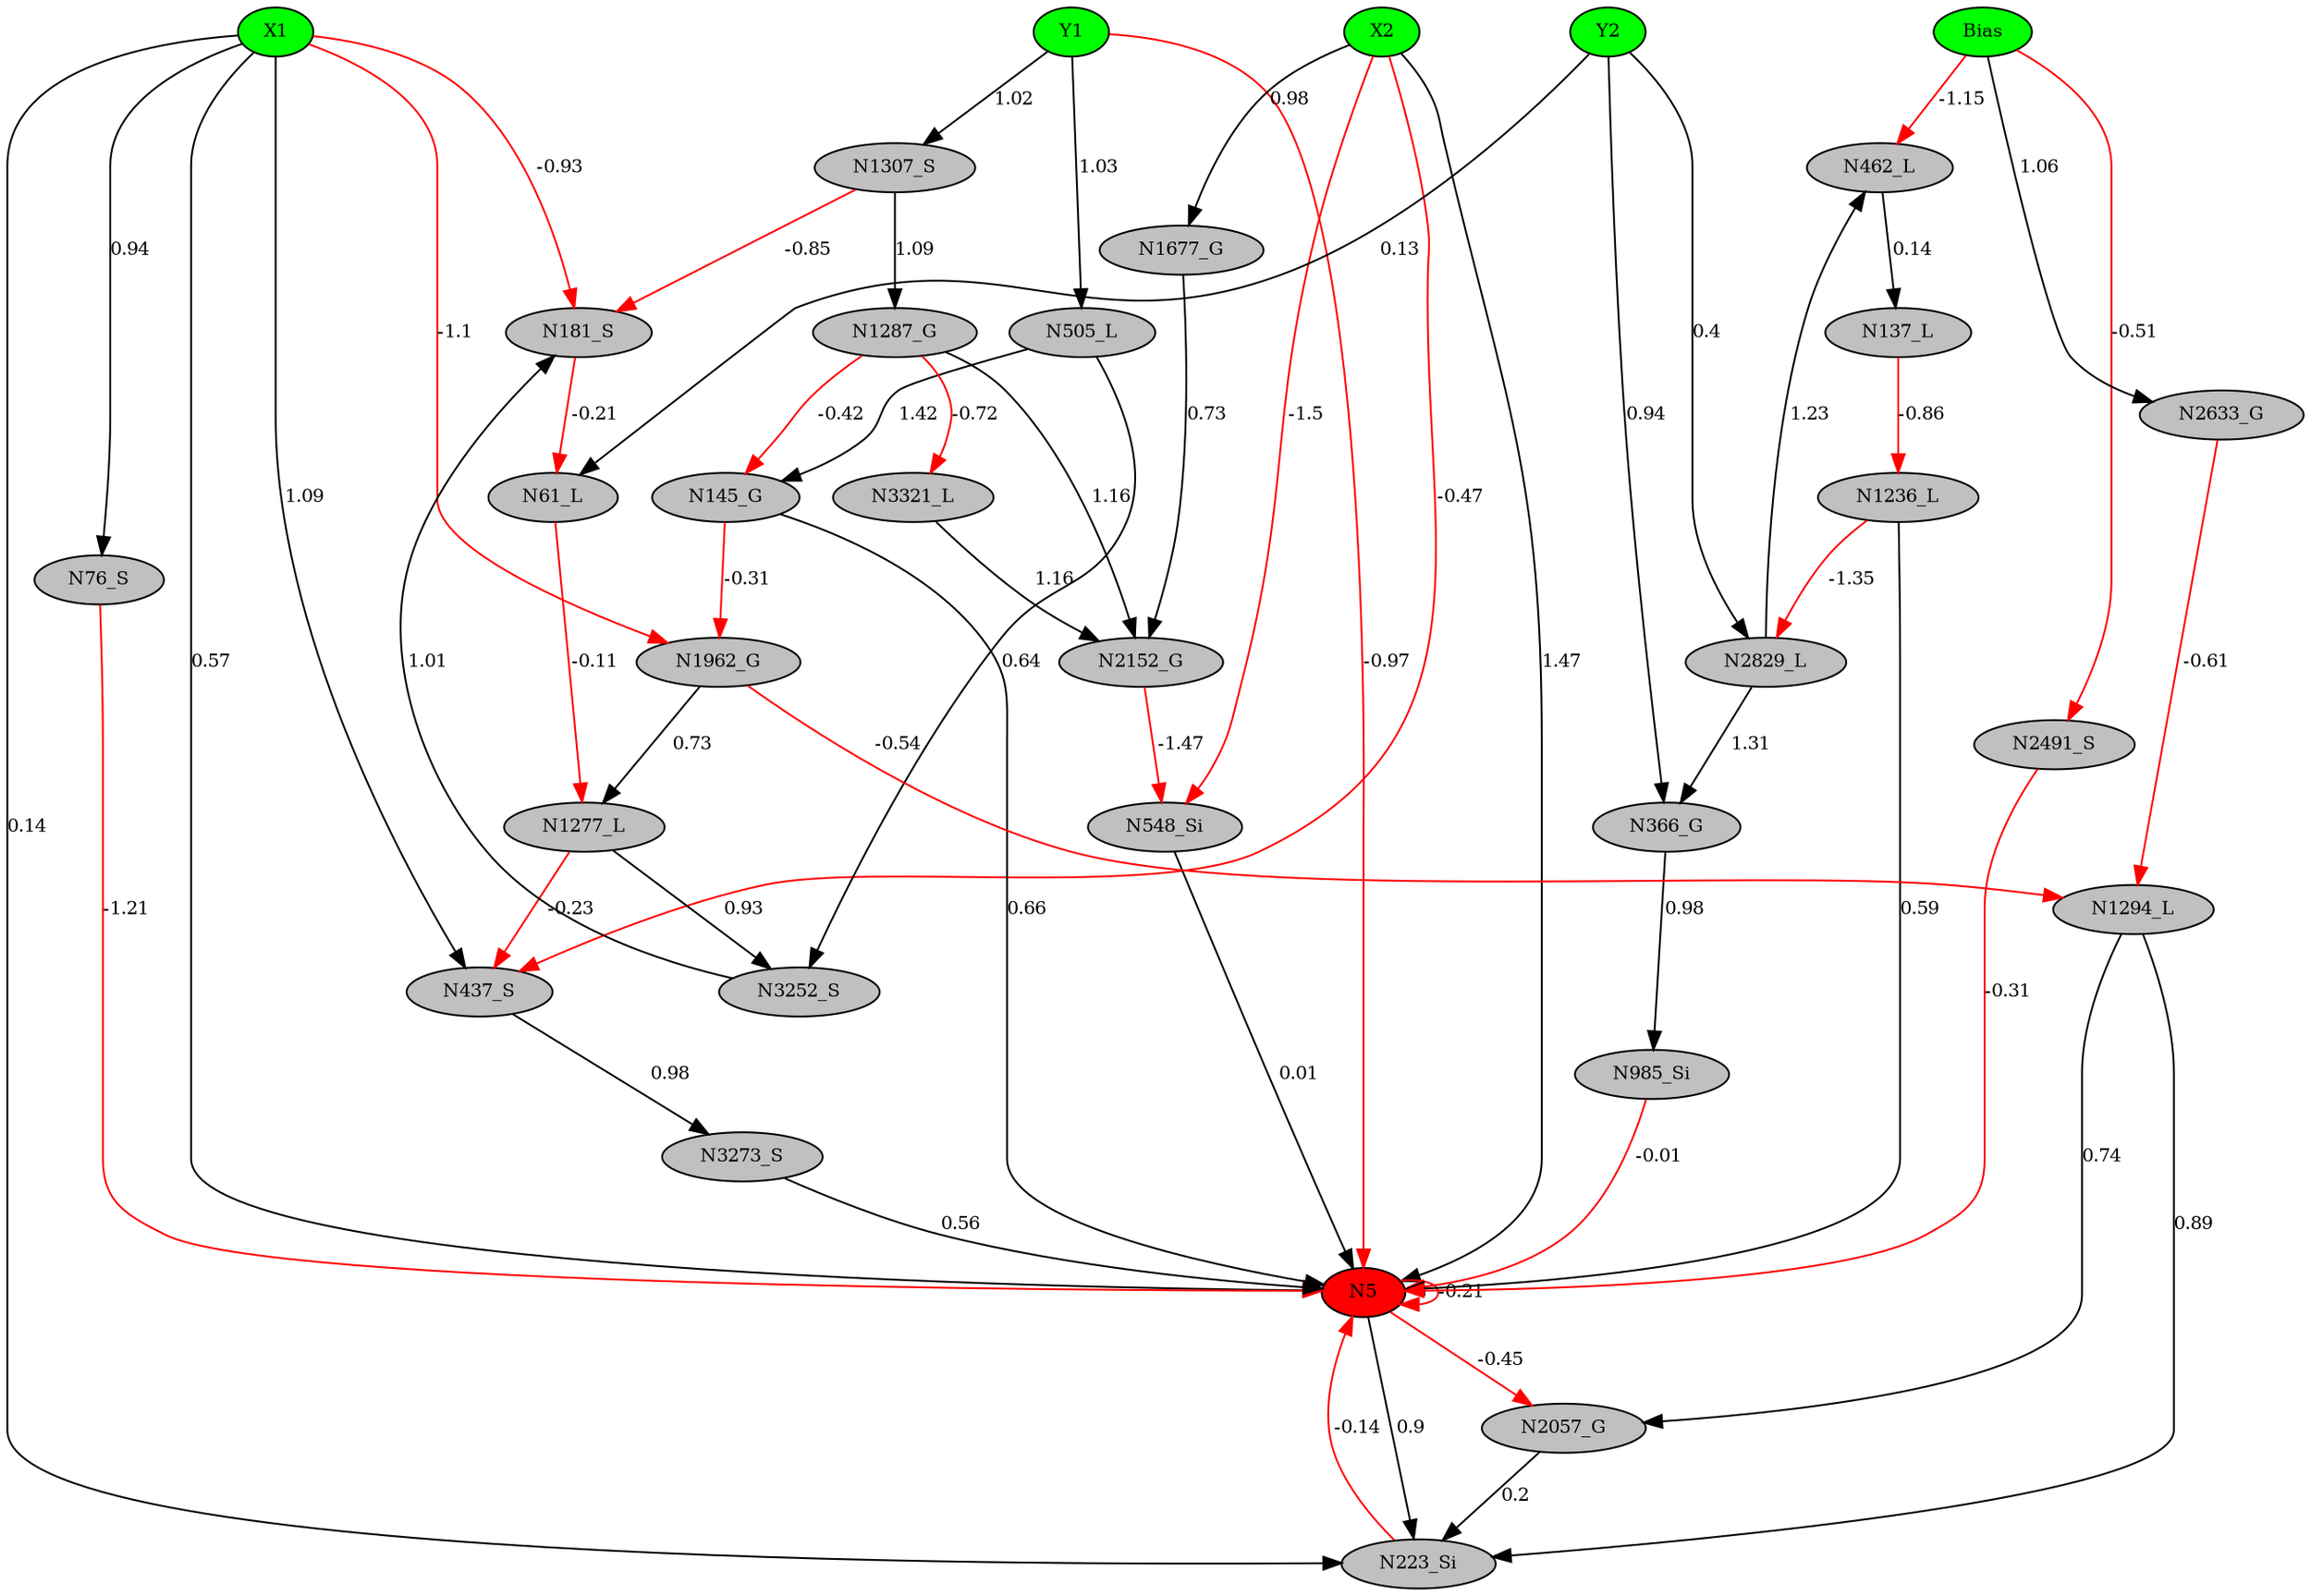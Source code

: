 digraph g { 
N0 [shape=ellipse, label=Bias,fontsize=10,height=0.1,width=0.1,style=filled,fillcolor=green]
N1[shape=ellipse label=X1,fontsize=10,height=0.1,width=0.1,style=filled,fillcolor=green]
N2[shape=ellipse label=Y1,fontsize=10,height=0.1,width=0.1,style=filled,fillcolor=green]
N3[shape=ellipse label=X2,fontsize=10,height=0.1,width=0.1,style=filled,fillcolor=green]
N4[shape=ellipse label=Y2,fontsize=10,height=0.1,width=0.1,style=filled,fillcolor=green]
N5[shape=ellipse,fontsize = 10, height = 0.1, width = 0.1, style = filled, fillcolor = red]
N61[shape=ellipse, label=N61_L,fontsize=10,height=0.1,width=0.1,style=filled,fillcolor=gray]
N76[shape=ellipse, label=N76_S,fontsize=10,height=0.1,width=0.1,style=filled,fillcolor=gray]
N137[shape=ellipse, label=N137_L,fontsize=10,height=0.1,width=0.1,style=filled,fillcolor=gray]
N145[shape=ellipse, label=N145_G,fontsize=10,height=0.1,width=0.1,style=filled,fillcolor=gray]
N181[shape=ellipse, label=N181_S,fontsize=10,height=0.1,width=0.1,style=filled,fillcolor=gray]
N223[shape=ellipse, label=N223_Si,fontsize=10,height=0.1,width=0.1,style=filled,fillcolor=gray]
N366[shape=ellipse, label=N366_G,fontsize=10,height=0.1,width=0.1,style=filled,fillcolor=gray]
N437[shape=ellipse, label=N437_S,fontsize=10,height=0.1,width=0.1,style=filled,fillcolor=gray]
N462[shape=ellipse, label=N462_L,fontsize=10,height=0.1,width=0.1,style=filled,fillcolor=gray]
N505[shape=ellipse, label=N505_L,fontsize=10,height=0.1,width=0.1,style=filled,fillcolor=gray]
N548[shape=ellipse, label=N548_Si,fontsize=10,height=0.1,width=0.1,style=filled,fillcolor=gray]
N985[shape=ellipse, label=N985_Si,fontsize=10,height=0.1,width=0.1,style=filled,fillcolor=gray]
N1236[shape=ellipse, label=N1236_L,fontsize=10,height=0.1,width=0.1,style=filled,fillcolor=gray]
N1277[shape=ellipse, label=N1277_L,fontsize=10,height=0.1,width=0.1,style=filled,fillcolor=gray]
N1287[shape=ellipse, label=N1287_G,fontsize=10,height=0.1,width=0.1,style=filled,fillcolor=gray]
N1294[shape=ellipse, label=N1294_L,fontsize=10,height=0.1,width=0.1,style=filled,fillcolor=gray]
N1307[shape=ellipse, label=N1307_S,fontsize=10,height=0.1,width=0.1,style=filled,fillcolor=gray]
N1677[shape=ellipse, label=N1677_G,fontsize=10,height=0.1,width=0.1,style=filled,fillcolor=gray]
N1962[shape=ellipse, label=N1962_G,fontsize=10,height=0.1,width=0.1,style=filled,fillcolor=gray]
N2057[shape=ellipse, label=N2057_G,fontsize=10,height=0.1,width=0.1,style=filled,fillcolor=gray]
N2152[shape=ellipse, label=N2152_G,fontsize=10,height=0.1,width=0.1,style=filled,fillcolor=gray]
N2491[shape=ellipse, label=N2491_S,fontsize=10,height=0.1,width=0.1,style=filled,fillcolor=gray]
N2633[shape=ellipse, label=N2633_G,fontsize=10,height=0.1,width=0.1,style=filled,fillcolor=gray]
N2829[shape=ellipse, label=N2829_L,fontsize=10,height=0.1,width=0.1,style=filled,fillcolor=gray]
N3252[shape=ellipse, label=N3252_S,fontsize=10,height=0.1,width=0.1,style=filled,fillcolor=gray]
N3273[shape=ellipse, label=N3273_S,fontsize=10,height=0.1,width=0.1,style=filled,fillcolor=gray]
N3321[shape=ellipse, label=N3321_L,fontsize=10,height=0.1,width=0.1,style=filled,fillcolor=gray]
N1 -> N5 [color=black] [ label=0.57,fontsize=10]
N2 -> N5 [color=red] [arrowType=inv][ label=-0.97,fontsize=10]
N3 -> N5 [color=black] [ label=1.47,fontsize=10]
N5 -> N5 [color=red] [arrowType=inv][ label=-0.21,fontsize=10]
N4 -> N61 [color=black] [ label=0.13,fontsize=10]
N1 -> N76 [color=black] [ label=0.94,fontsize=10]
N76 -> N5 [color=red] [arrowType=inv][ label=-1.21,fontsize=10]
N145 -> N5 [color=black] [ label=0.66,fontsize=10]
N1 -> N181 [color=red] [arrowType=inv][ label=-0.93,fontsize=10]
N181 -> N61 [color=red] [arrowType=inv][ label=-0.21,fontsize=10]
N5 -> N223 [color=black] [ label=0.9,fontsize=10]
N223 -> N5 [color=red] [arrowType=inv][ label=-0.14,fontsize=10]
N4 -> N366 [color=black] [ label=0.94,fontsize=10]
N0 -> N462 [color=red] [arrowType=inv][ label=-1.15,fontsize=10]
N462 -> N137 [color=black] [ label=0.14,fontsize=10]
N2 -> N505 [color=black] [ label=1.03,fontsize=10]
N505 -> N145 [color=black] [ label=1.42,fontsize=10]
N3 -> N548 [color=red] [arrowType=inv][ label=-1.5,fontsize=10]
N548 -> N5 [color=black] [ label=0.01,fontsize=10]
N1 -> N223 [color=black] [ label=0.14,fontsize=10]
N366 -> N985 [color=black] [ label=0.98,fontsize=10]
N985 -> N5 [color=red] [arrowType=inv][ label=-0.01,fontsize=10]
N137 -> N1236 [color=red] [arrowType=inv][ label=-0.86,fontsize=10]
N1236 -> N5 [color=black] [ label=0.59,fontsize=10]
N61 -> N1277 [color=red] [arrowType=inv][ label=-0.11,fontsize=10]
N1277 -> N437 [color=red] [arrowType=inv][ label=-0.23,fontsize=10]
N1287 -> N145 [color=red] [arrowType=inv][ label=-0.42,fontsize=10]
N1294 -> N223 [color=black] [ label=0.89,fontsize=10]
N2 -> N1307 [color=black] [ label=1.02,fontsize=10]
N1307 -> N1287 [color=black] [ label=1.09,fontsize=10]
N3 -> N1677 [color=black] [ label=0.98,fontsize=10]
N1307 -> N181 [color=red] [arrowType=inv][ label=-0.85,fontsize=10]
N1 -> N437 [color=black] [ label=1.09,fontsize=10]
N1 -> N1962 [color=red] [arrowType=inv][ label=-1.1,fontsize=10]
N1962 -> N1294 [color=red] [arrowType=inv][ label=-0.54,fontsize=10]
N3 -> N437 [color=red] [arrowType=inv][ label=-0.47,fontsize=10]
N145 -> N1962 [color=red] [arrowType=inv][ label=-0.31,fontsize=10]
N1294 -> N2057 [color=black] [ label=0.74,fontsize=10]
N2057 -> N223 [color=black] [ label=0.2,fontsize=10]
N1677 -> N2152 [color=black] [ label=0.73,fontsize=10]
N2152 -> N548 [color=red] [arrowType=inv][ label=-1.47,fontsize=10]
N5 -> N2057 [color=red] [arrowType=inv][ label=-0.45,fontsize=10]
N0 -> N2491 [color=red] [arrowType=inv][ label=-0.51,fontsize=10]
N2491 -> N5 [color=red] [arrowType=inv][ label=-0.31,fontsize=10]
N0 -> N2633 [color=black] [ label=1.06,fontsize=10]
N2633 -> N1294 [color=red] [arrowType=inv][ label=-0.61,fontsize=10]
N4 -> N2829 [color=black] [ label=0.4,fontsize=10]
N2829 -> N462 [color=black] [ label=1.23,fontsize=10]
N1236 -> N2829 [color=red] [arrowType=inv][ label=-1.35,fontsize=10]
N2829 -> N366 [color=black] [ label=1.31,fontsize=10]
N1287 -> N2152 [color=black] [ label=1.16,fontsize=10]
N1277 -> N3252 [color=black] [ label=0.93,fontsize=10]
N3252 -> N181 [color=black] [ label=1.01,fontsize=10]
N437 -> N3273 [color=black] [ label=0.98,fontsize=10]
N3273 -> N5 [color=black] [ label=0.56,fontsize=10]
N1962 -> N1277 [color=black] [ label=0.73,fontsize=10]
N1287 -> N3321 [color=red] [arrowType=inv][ label=-0.72,fontsize=10]
N3321 -> N2152 [color=black] [ label=1.16,fontsize=10]
N505 -> N3252 [color=black] [ label=0.64,fontsize=10]
 { rank=same; 
N5
 } 
 { rank=same; 
N1 ->N2 ->N3 ->N4 ->N0 [style=invis]
 } 
}
